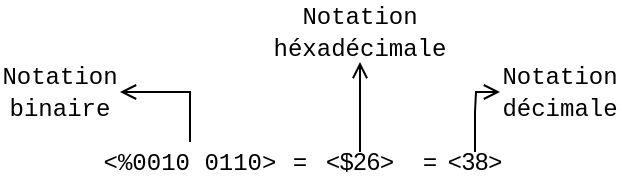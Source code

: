 <mxfile version="22.0.3" type="device">
  <diagram name="Page-1" id="Nu7FwPgnpkAzUqIKCI9j">
    <mxGraphModel dx="574" dy="334" grid="1" gridSize="10" guides="1" tooltips="1" connect="1" arrows="1" fold="1" page="1" pageScale="1" pageWidth="850" pageHeight="1100" math="0" shadow="0">
      <root>
        <mxCell id="0" />
        <mxCell id="1" parent="0" />
        <mxCell id="hCmk-TLnzmfPZUY373L3-7" style="edgeStyle=orthogonalEdgeStyle;rounded=0;orthogonalLoop=1;jettySize=auto;html=1;entryX=1;entryY=0.5;entryDx=0;entryDy=0;endArrow=open;endFill=0;" edge="1" parent="1" source="hCmk-TLnzmfPZUY373L3-1" target="hCmk-TLnzmfPZUY373L3-6">
          <mxGeometry relative="1" as="geometry" />
        </mxCell>
        <mxCell id="hCmk-TLnzmfPZUY373L3-1" value="&lt;font face=&quot;Courier New&quot;&gt;&amp;lt;%0010 0110&amp;gt;&lt;br&gt;&lt;/font&gt;" style="text;html=1;strokeColor=none;fillColor=none;align=center;verticalAlign=middle;whiteSpace=wrap;rounded=0;" vertex="1" parent="1">
          <mxGeometry x="330" y="410" width="90" height="20" as="geometry" />
        </mxCell>
        <mxCell id="hCmk-TLnzmfPZUY373L3-10" style="edgeStyle=orthogonalEdgeStyle;rounded=0;orthogonalLoop=1;jettySize=auto;html=1;entryX=0.5;entryY=1;entryDx=0;entryDy=0;strokeColor=default;endArrow=open;endFill=0;exitX=0.5;exitY=0;exitDx=0;exitDy=0;" edge="1" parent="1" source="hCmk-TLnzmfPZUY373L3-2" target="hCmk-TLnzmfPZUY373L3-5">
          <mxGeometry relative="1" as="geometry">
            <Array as="points" />
          </mxGeometry>
        </mxCell>
        <mxCell id="hCmk-TLnzmfPZUY373L3-2" value="&amp;lt;$26&amp;gt;" style="text;html=1;strokeColor=none;fillColor=none;align=center;verticalAlign=middle;whiteSpace=wrap;rounded=0;" vertex="1" parent="1">
          <mxGeometry x="440" y="415" width="40" height="10" as="geometry" />
        </mxCell>
        <mxCell id="hCmk-TLnzmfPZUY373L3-3" value="=" style="text;html=1;strokeColor=none;fillColor=none;align=center;verticalAlign=middle;whiteSpace=wrap;rounded=0;" vertex="1" parent="1">
          <mxGeometry x="425" y="415" width="10" height="10" as="geometry" />
        </mxCell>
        <mxCell id="hCmk-TLnzmfPZUY373L3-5" value="&lt;font face=&quot;Courier New&quot;&gt;Notation héxadécimale&lt;/font&gt;" style="text;html=1;strokeColor=none;fillColor=none;align=center;verticalAlign=middle;whiteSpace=wrap;rounded=0;" vertex="1" parent="1">
          <mxGeometry x="410" y="340" width="100" height="30" as="geometry" />
        </mxCell>
        <mxCell id="hCmk-TLnzmfPZUY373L3-6" value="&lt;font face=&quot;Courier New&quot;&gt;Notation binaire&lt;/font&gt;" style="text;html=1;strokeColor=none;fillColor=none;align=center;verticalAlign=middle;whiteSpace=wrap;rounded=0;" vertex="1" parent="1">
          <mxGeometry x="280" y="370" width="60" height="30" as="geometry" />
        </mxCell>
        <mxCell id="hCmk-TLnzmfPZUY373L3-14" style="edgeStyle=orthogonalEdgeStyle;rounded=0;orthogonalLoop=1;jettySize=auto;html=1;entryX=0;entryY=0.5;entryDx=0;entryDy=0;endArrow=open;endFill=0;" edge="1" parent="1" source="hCmk-TLnzmfPZUY373L3-11" target="hCmk-TLnzmfPZUY373L3-13">
          <mxGeometry relative="1" as="geometry">
            <Array as="points">
              <mxPoint x="518" y="395" />
              <mxPoint x="518" y="395" />
              <mxPoint x="518" y="385" />
            </Array>
          </mxGeometry>
        </mxCell>
        <mxCell id="hCmk-TLnzmfPZUY373L3-11" value="&amp;lt;38&amp;gt;" style="text;html=1;strokeColor=none;fillColor=none;align=center;verticalAlign=middle;whiteSpace=wrap;rounded=0;" vertex="1" parent="1">
          <mxGeometry x="505" y="415" width="25" height="10" as="geometry" />
        </mxCell>
        <mxCell id="hCmk-TLnzmfPZUY373L3-12" value="=" style="text;html=1;strokeColor=none;fillColor=none;align=center;verticalAlign=middle;whiteSpace=wrap;rounded=0;" vertex="1" parent="1">
          <mxGeometry x="490" y="415" width="10" height="10" as="geometry" />
        </mxCell>
        <mxCell id="hCmk-TLnzmfPZUY373L3-13" value="&lt;font face=&quot;Courier New&quot;&gt;Notation décimale&lt;/font&gt;" style="text;html=1;strokeColor=none;fillColor=none;align=center;verticalAlign=middle;whiteSpace=wrap;rounded=0;" vertex="1" parent="1">
          <mxGeometry x="530" y="370" width="60" height="30" as="geometry" />
        </mxCell>
      </root>
    </mxGraphModel>
  </diagram>
</mxfile>
